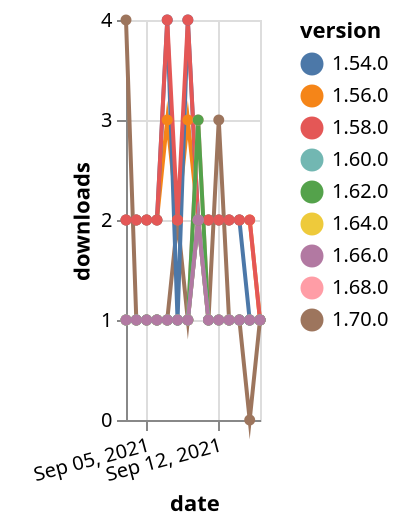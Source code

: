{"$schema": "https://vega.github.io/schema/vega-lite/v5.json", "description": "A simple bar chart with embedded data.", "data": {"values": [{"date": "2021-09-03", "total": 2612, "delta": 2, "version": "1.56.0"}, {"date": "2021-09-04", "total": 2614, "delta": 2, "version": "1.56.0"}, {"date": "2021-09-05", "total": 2616, "delta": 2, "version": "1.56.0"}, {"date": "2021-09-06", "total": 2618, "delta": 2, "version": "1.56.0"}, {"date": "2021-09-07", "total": 2621, "delta": 3, "version": "1.56.0"}, {"date": "2021-09-08", "total": 2623, "delta": 2, "version": "1.56.0"}, {"date": "2021-09-09", "total": 2626, "delta": 3, "version": "1.56.0"}, {"date": "2021-09-10", "total": 2628, "delta": 2, "version": "1.56.0"}, {"date": "2021-09-11", "total": 2630, "delta": 2, "version": "1.56.0"}, {"date": "2021-09-12", "total": 2632, "delta": 2, "version": "1.56.0"}, {"date": "2021-09-13", "total": 2634, "delta": 2, "version": "1.56.0"}, {"date": "2021-09-14", "total": 2636, "delta": 2, "version": "1.56.0"}, {"date": "2021-09-15", "total": 2638, "delta": 2, "version": "1.56.0"}, {"date": "2021-09-16", "total": 2639, "delta": 1, "version": "1.56.0"}, {"date": "2021-09-03", "total": 187, "delta": 1, "version": "1.64.0"}, {"date": "2021-09-04", "total": 188, "delta": 1, "version": "1.64.0"}, {"date": "2021-09-05", "total": 189, "delta": 1, "version": "1.64.0"}, {"date": "2021-09-06", "total": 190, "delta": 1, "version": "1.64.0"}, {"date": "2021-09-07", "total": 191, "delta": 1, "version": "1.64.0"}, {"date": "2021-09-08", "total": 192, "delta": 1, "version": "1.64.0"}, {"date": "2021-09-09", "total": 193, "delta": 1, "version": "1.64.0"}, {"date": "2021-09-10", "total": 195, "delta": 2, "version": "1.64.0"}, {"date": "2021-09-11", "total": 196, "delta": 1, "version": "1.64.0"}, {"date": "2021-09-12", "total": 197, "delta": 1, "version": "1.64.0"}, {"date": "2021-09-13", "total": 198, "delta": 1, "version": "1.64.0"}, {"date": "2021-09-14", "total": 199, "delta": 1, "version": "1.64.0"}, {"date": "2021-09-15", "total": 200, "delta": 1, "version": "1.64.0"}, {"date": "2021-09-16", "total": 201, "delta": 1, "version": "1.64.0"}, {"date": "2021-09-03", "total": 130, "delta": 4, "version": "1.70.0"}, {"date": "2021-09-04", "total": 131, "delta": 1, "version": "1.70.0"}, {"date": "2021-09-05", "total": 132, "delta": 1, "version": "1.70.0"}, {"date": "2021-09-06", "total": 133, "delta": 1, "version": "1.70.0"}, {"date": "2021-09-07", "total": 134, "delta": 1, "version": "1.70.0"}, {"date": "2021-09-08", "total": 136, "delta": 2, "version": "1.70.0"}, {"date": "2021-09-09", "total": 137, "delta": 1, "version": "1.70.0"}, {"date": "2021-09-10", "total": 139, "delta": 2, "version": "1.70.0"}, {"date": "2021-09-11", "total": 140, "delta": 1, "version": "1.70.0"}, {"date": "2021-09-12", "total": 143, "delta": 3, "version": "1.70.0"}, {"date": "2021-09-13", "total": 144, "delta": 1, "version": "1.70.0"}, {"date": "2021-09-14", "total": 145, "delta": 1, "version": "1.70.0"}, {"date": "2021-09-15", "total": 145, "delta": 0, "version": "1.70.0"}, {"date": "2021-09-16", "total": 146, "delta": 1, "version": "1.70.0"}, {"date": "2021-09-03", "total": 3066, "delta": 2, "version": "1.54.0"}, {"date": "2021-09-04", "total": 3068, "delta": 2, "version": "1.54.0"}, {"date": "2021-09-05", "total": 3070, "delta": 2, "version": "1.54.0"}, {"date": "2021-09-06", "total": 3072, "delta": 2, "version": "1.54.0"}, {"date": "2021-09-07", "total": 3076, "delta": 4, "version": "1.54.0"}, {"date": "2021-09-08", "total": 3077, "delta": 1, "version": "1.54.0"}, {"date": "2021-09-09", "total": 3081, "delta": 4, "version": "1.54.0"}, {"date": "2021-09-10", "total": 3083, "delta": 2, "version": "1.54.0"}, {"date": "2021-09-11", "total": 3085, "delta": 2, "version": "1.54.0"}, {"date": "2021-09-12", "total": 3087, "delta": 2, "version": "1.54.0"}, {"date": "2021-09-13", "total": 3089, "delta": 2, "version": "1.54.0"}, {"date": "2021-09-14", "total": 3091, "delta": 2, "version": "1.54.0"}, {"date": "2021-09-15", "total": 3092, "delta": 1, "version": "1.54.0"}, {"date": "2021-09-16", "total": 3093, "delta": 1, "version": "1.54.0"}, {"date": "2021-09-03", "total": 2498, "delta": 2, "version": "1.58.0"}, {"date": "2021-09-04", "total": 2500, "delta": 2, "version": "1.58.0"}, {"date": "2021-09-05", "total": 2502, "delta": 2, "version": "1.58.0"}, {"date": "2021-09-06", "total": 2504, "delta": 2, "version": "1.58.0"}, {"date": "2021-09-07", "total": 2508, "delta": 4, "version": "1.58.0"}, {"date": "2021-09-08", "total": 2510, "delta": 2, "version": "1.58.0"}, {"date": "2021-09-09", "total": 2514, "delta": 4, "version": "1.58.0"}, {"date": "2021-09-10", "total": 2516, "delta": 2, "version": "1.58.0"}, {"date": "2021-09-11", "total": 2518, "delta": 2, "version": "1.58.0"}, {"date": "2021-09-12", "total": 2520, "delta": 2, "version": "1.58.0"}, {"date": "2021-09-13", "total": 2522, "delta": 2, "version": "1.58.0"}, {"date": "2021-09-14", "total": 2524, "delta": 2, "version": "1.58.0"}, {"date": "2021-09-15", "total": 2526, "delta": 2, "version": "1.58.0"}, {"date": "2021-09-16", "total": 2527, "delta": 1, "version": "1.58.0"}, {"date": "2021-09-03", "total": 200, "delta": 1, "version": "1.68.0"}, {"date": "2021-09-04", "total": 201, "delta": 1, "version": "1.68.0"}, {"date": "2021-09-05", "total": 202, "delta": 1, "version": "1.68.0"}, {"date": "2021-09-06", "total": 203, "delta": 1, "version": "1.68.0"}, {"date": "2021-09-07", "total": 204, "delta": 1, "version": "1.68.0"}, {"date": "2021-09-08", "total": 205, "delta": 1, "version": "1.68.0"}, {"date": "2021-09-09", "total": 206, "delta": 1, "version": "1.68.0"}, {"date": "2021-09-10", "total": 209, "delta": 3, "version": "1.68.0"}, {"date": "2021-09-11", "total": 210, "delta": 1, "version": "1.68.0"}, {"date": "2021-09-12", "total": 211, "delta": 1, "version": "1.68.0"}, {"date": "2021-09-13", "total": 212, "delta": 1, "version": "1.68.0"}, {"date": "2021-09-14", "total": 213, "delta": 1, "version": "1.68.0"}, {"date": "2021-09-15", "total": 214, "delta": 1, "version": "1.68.0"}, {"date": "2021-09-16", "total": 215, "delta": 1, "version": "1.68.0"}, {"date": "2021-09-03", "total": 340, "delta": 1, "version": "1.62.0"}, {"date": "2021-09-04", "total": 341, "delta": 1, "version": "1.62.0"}, {"date": "2021-09-05", "total": 342, "delta": 1, "version": "1.62.0"}, {"date": "2021-09-06", "total": 343, "delta": 1, "version": "1.62.0"}, {"date": "2021-09-07", "total": 344, "delta": 1, "version": "1.62.0"}, {"date": "2021-09-08", "total": 345, "delta": 1, "version": "1.62.0"}, {"date": "2021-09-09", "total": 346, "delta": 1, "version": "1.62.0"}, {"date": "2021-09-10", "total": 349, "delta": 3, "version": "1.62.0"}, {"date": "2021-09-11", "total": 350, "delta": 1, "version": "1.62.0"}, {"date": "2021-09-12", "total": 351, "delta": 1, "version": "1.62.0"}, {"date": "2021-09-13", "total": 352, "delta": 1, "version": "1.62.0"}, {"date": "2021-09-14", "total": 353, "delta": 1, "version": "1.62.0"}, {"date": "2021-09-15", "total": 354, "delta": 1, "version": "1.62.0"}, {"date": "2021-09-16", "total": 355, "delta": 1, "version": "1.62.0"}, {"date": "2021-09-03", "total": 254, "delta": 1, "version": "1.60.0"}, {"date": "2021-09-04", "total": 255, "delta": 1, "version": "1.60.0"}, {"date": "2021-09-05", "total": 256, "delta": 1, "version": "1.60.0"}, {"date": "2021-09-06", "total": 257, "delta": 1, "version": "1.60.0"}, {"date": "2021-09-07", "total": 258, "delta": 1, "version": "1.60.0"}, {"date": "2021-09-08", "total": 259, "delta": 1, "version": "1.60.0"}, {"date": "2021-09-09", "total": 260, "delta": 1, "version": "1.60.0"}, {"date": "2021-09-10", "total": 262, "delta": 2, "version": "1.60.0"}, {"date": "2021-09-11", "total": 263, "delta": 1, "version": "1.60.0"}, {"date": "2021-09-12", "total": 264, "delta": 1, "version": "1.60.0"}, {"date": "2021-09-13", "total": 265, "delta": 1, "version": "1.60.0"}, {"date": "2021-09-14", "total": 266, "delta": 1, "version": "1.60.0"}, {"date": "2021-09-15", "total": 267, "delta": 1, "version": "1.60.0"}, {"date": "2021-09-16", "total": 268, "delta": 1, "version": "1.60.0"}, {"date": "2021-09-03", "total": 172, "delta": 1, "version": "1.66.0"}, {"date": "2021-09-04", "total": 173, "delta": 1, "version": "1.66.0"}, {"date": "2021-09-05", "total": 174, "delta": 1, "version": "1.66.0"}, {"date": "2021-09-06", "total": 175, "delta": 1, "version": "1.66.0"}, {"date": "2021-09-07", "total": 176, "delta": 1, "version": "1.66.0"}, {"date": "2021-09-08", "total": 177, "delta": 1, "version": "1.66.0"}, {"date": "2021-09-09", "total": 178, "delta": 1, "version": "1.66.0"}, {"date": "2021-09-10", "total": 180, "delta": 2, "version": "1.66.0"}, {"date": "2021-09-11", "total": 181, "delta": 1, "version": "1.66.0"}, {"date": "2021-09-12", "total": 182, "delta": 1, "version": "1.66.0"}, {"date": "2021-09-13", "total": 183, "delta": 1, "version": "1.66.0"}, {"date": "2021-09-14", "total": 184, "delta": 1, "version": "1.66.0"}, {"date": "2021-09-15", "total": 185, "delta": 1, "version": "1.66.0"}, {"date": "2021-09-16", "total": 186, "delta": 1, "version": "1.66.0"}]}, "width": "container", "mark": {"type": "line", "point": {"filled": true}}, "encoding": {"x": {"field": "date", "type": "temporal", "timeUnit": "yearmonthdate", "title": "date", "axis": {"labelAngle": -15}}, "y": {"field": "delta", "type": "quantitative", "title": "downloads"}, "color": {"field": "version", "type": "nominal"}, "tooltip": {"field": "delta"}}}